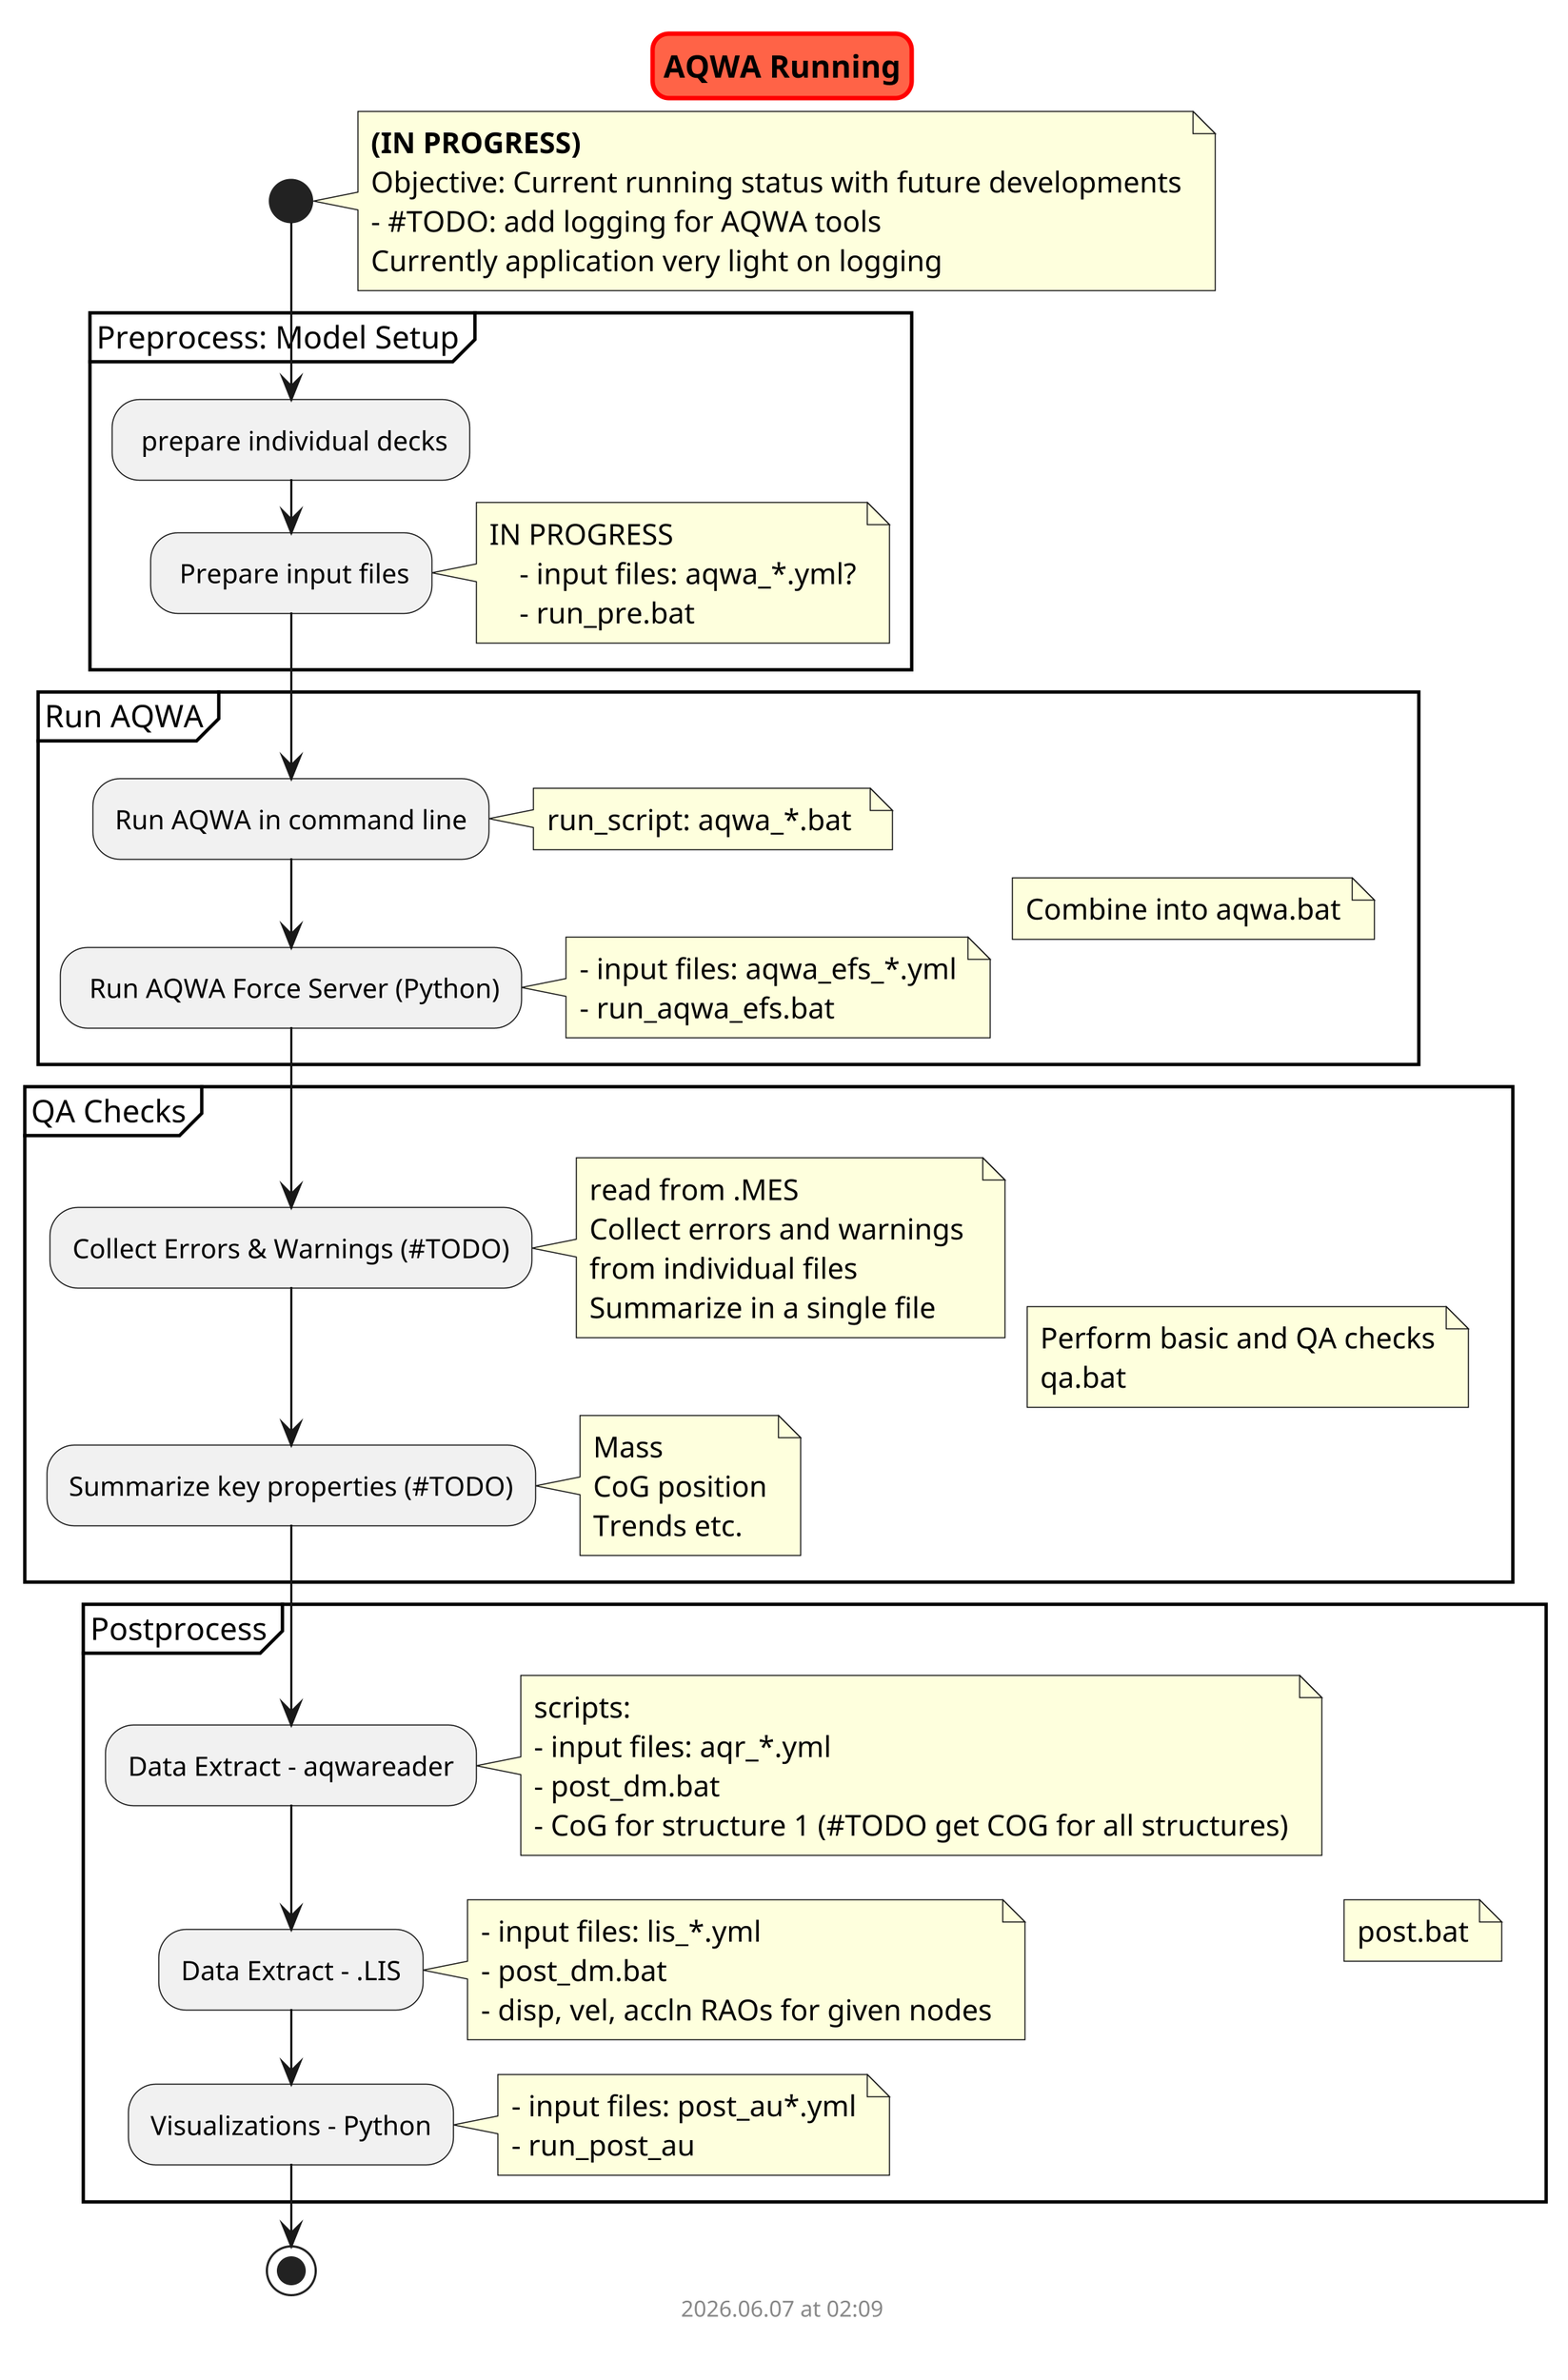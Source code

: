 @startuml aqwa_running
scale 3
skinparam titleBorderRoundCorner 15
skinparam titleBorderThickness 2
skinparam titleBorderColor red
skinparam titleBackgroundColor Tomato

title AQWA Running

start

    note right
        **(IN PROGRESS)**
        Objective: Current running status with future developments
        - #TODO: add logging for AQWA tools
        Currently application very light on logging
    end note

    partition "Preprocess: Model Setup" {

        : prepare individual decks;
        : Prepare input files;
            note right
            IN PROGRESS
                - input files: aqwa_*.yml?
                - run_pre.bat
            end note

    }

    partition "Run AQWA" {
            note right
            Combine into aqwa.bat
            end note

        :Run AQWA in command line;
            note right
                run_script: aqwa_*.bat 
            end note

        : Run AQWA Force Server (Python);
            note right
                - input files: aqwa_efs_*.yml
                - run_aqwa_efs.bat
            end note

    }

    partition "QA Checks" {
            note right
            Perform basic and QA checks
            qa.bat
            end note

        :Collect Errors & Warnings (#TODO);
            note right
             read from .MES
             Collect errors and warnings 
             from individual files
             Summarize in a single file
            end note

        :Summarize key properties (#TODO);
            note right
             Mass
             CoG position
             Trends etc.
            end note

    }

    partition "Postprocess" {
            note right
            post.bat
            end note

        :Data Extract - aqwareader;
            note right
             scripts:
             - input files: aqr_*.yml
             - post_dm.bat
             - CoG for structure 1 (#TODO get COG for all structures)
            end note

        :Data Extract - .LIS;
            note right
             - input files: lis_*.yml
             - post_dm.bat
             - disp, vel, accln RAOs for given nodes
            end note

        :Visualizations - Python;
            note right
             - input files: post_au*.yml
             - run_post_au
            end note

    }

stop

footer
%date("yyyy.MM.dd' at 'HH:mm")
%filename()
end footer

@enduml
